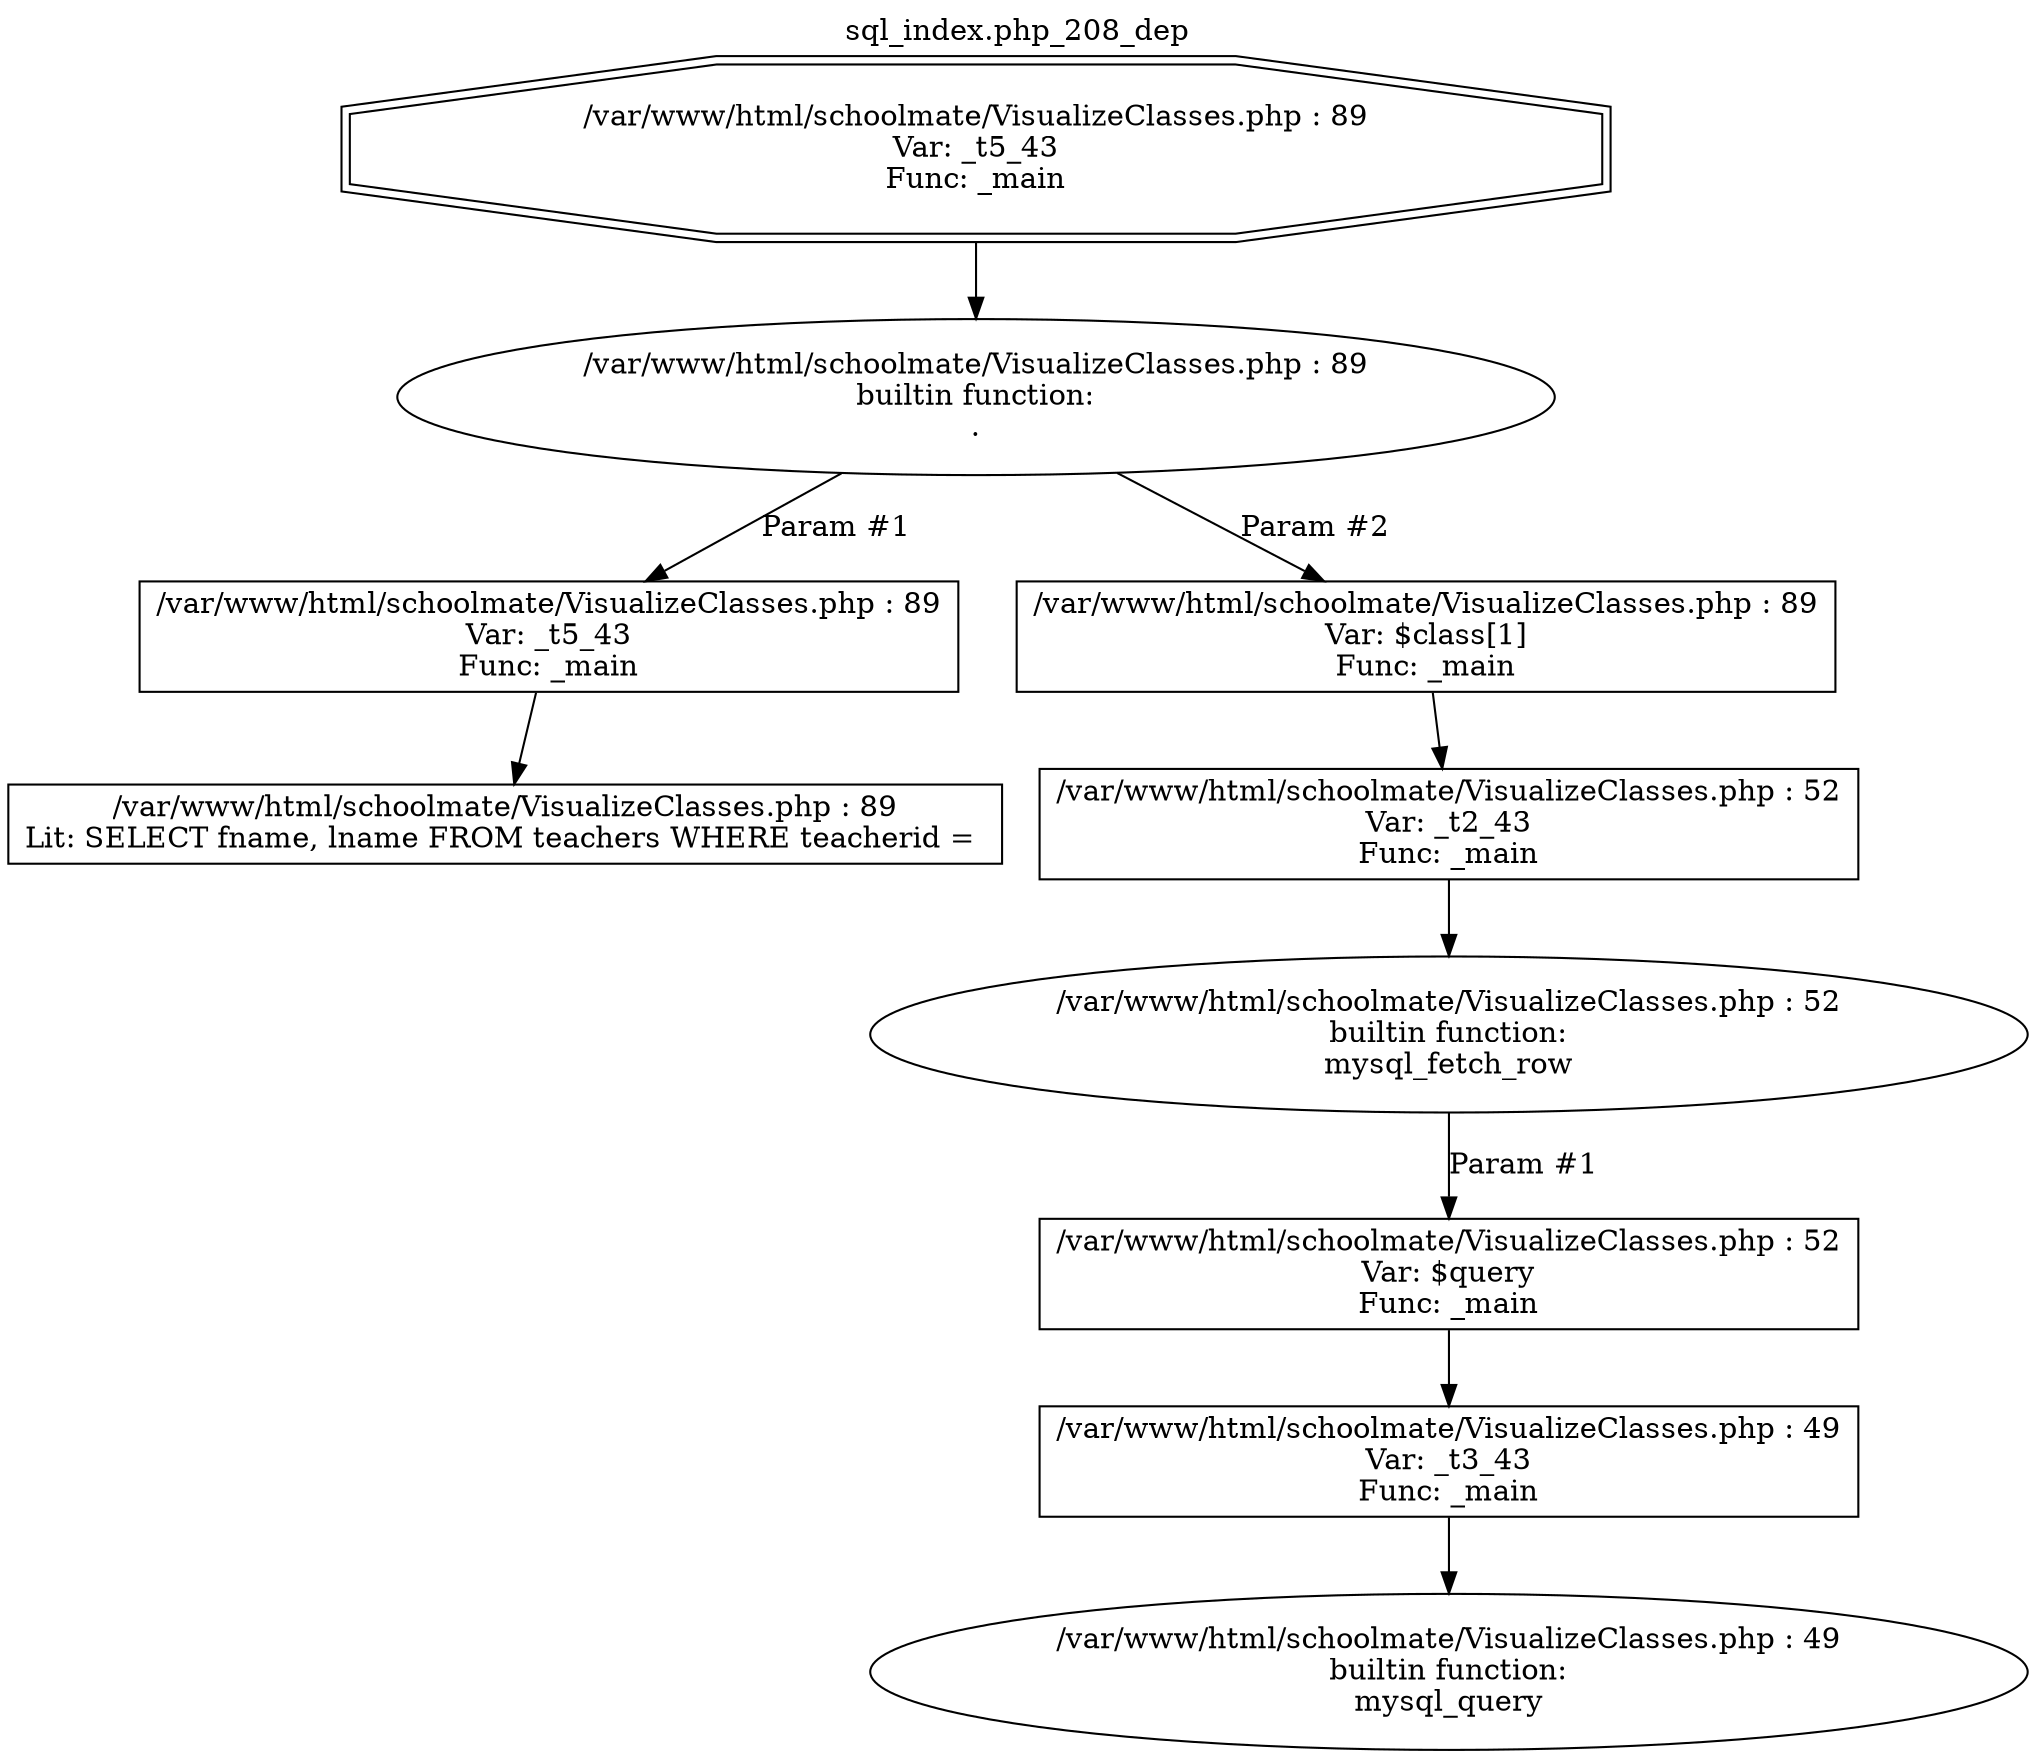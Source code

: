 digraph cfg {
  label="sql_index.php_208_dep";
  labelloc=t;
  n1 [shape=doubleoctagon, label="/var/www/html/schoolmate/VisualizeClasses.php : 89\nVar: _t5_43\nFunc: _main\n"];
  n2 [shape=ellipse, label="/var/www/html/schoolmate/VisualizeClasses.php : 89\nbuiltin function:\n.\n"];
  n3 [shape=box, label="/var/www/html/schoolmate/VisualizeClasses.php : 89\nVar: _t5_43\nFunc: _main\n"];
  n4 [shape=box, label="/var/www/html/schoolmate/VisualizeClasses.php : 89\nLit: SELECT fname, lname FROM teachers WHERE teacherid = \n"];
  n5 [shape=box, label="/var/www/html/schoolmate/VisualizeClasses.php : 89\nVar: $class[1]\nFunc: _main\n"];
  n6 [shape=box, label="/var/www/html/schoolmate/VisualizeClasses.php : 52\nVar: _t2_43\nFunc: _main\n"];
  n7 [shape=ellipse, label="/var/www/html/schoolmate/VisualizeClasses.php : 52\nbuiltin function:\nmysql_fetch_row\n"];
  n8 [shape=box, label="/var/www/html/schoolmate/VisualizeClasses.php : 52\nVar: $query\nFunc: _main\n"];
  n9 [shape=box, label="/var/www/html/schoolmate/VisualizeClasses.php : 49\nVar: _t3_43\nFunc: _main\n"];
  n10 [shape=ellipse, label="/var/www/html/schoolmate/VisualizeClasses.php : 49\nbuiltin function:\nmysql_query\n"];
  n1 -> n2;
  n3 -> n4;
  n2 -> n3[label="Param #1"];
  n2 -> n5[label="Param #2"];
  n6 -> n7;
  n9 -> n10;
  n8 -> n9;
  n7 -> n8[label="Param #1"];
  n5 -> n6;
}
